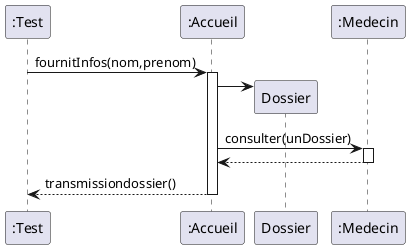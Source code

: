 @startuml
":Test" -> ":Accueil": fournitInfos(nom,prenom)
activate ":Accueil"
create Dossier
":Accueil" -> Dossier :

":Accueil" -> ":Medecin": consulter(unDossier)
activate ":Medecin"
":Medecin" --> ":Accueil":
deactivate ":Medecin"
":Accueil" --> ":Test": transmissiondossier()
deactivate ":Accueil"


@enduml